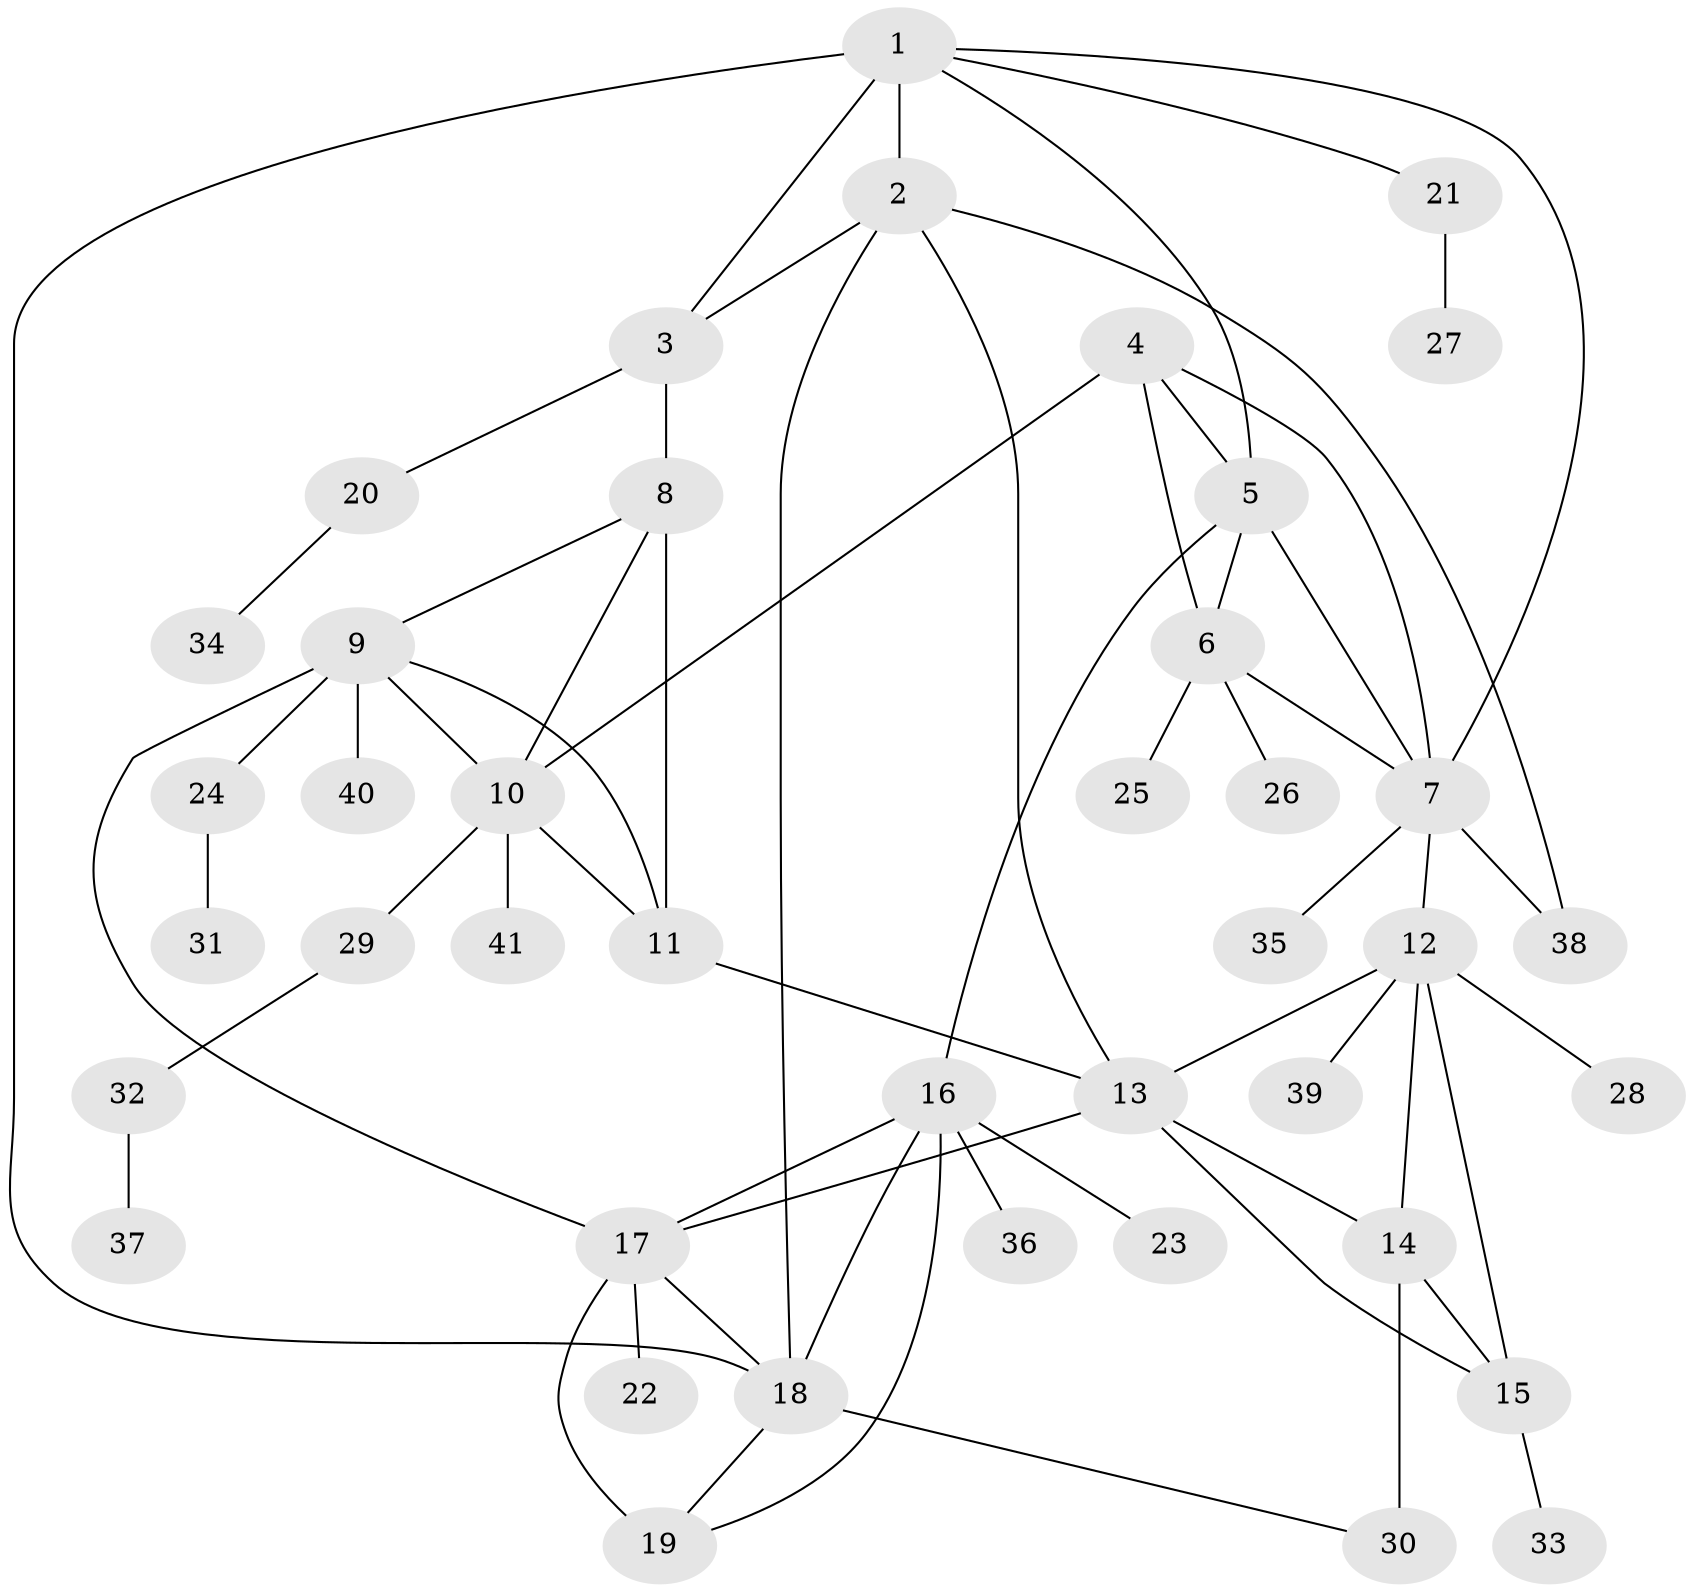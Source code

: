 // original degree distribution, {4: 0.04878048780487805, 10: 0.012195121951219513, 6: 0.06097560975609756, 11: 0.012195121951219513, 9: 0.012195121951219513, 7: 0.06097560975609756, 5: 0.024390243902439025, 8: 0.012195121951219513, 3: 0.04878048780487805, 1: 0.5487804878048781, 2: 0.15853658536585366}
// Generated by graph-tools (version 1.1) at 2025/37/03/09/25 02:37:23]
// undirected, 41 vertices, 63 edges
graph export_dot {
graph [start="1"]
  node [color=gray90,style=filled];
  1;
  2;
  3;
  4;
  5;
  6;
  7;
  8;
  9;
  10;
  11;
  12;
  13;
  14;
  15;
  16;
  17;
  18;
  19;
  20;
  21;
  22;
  23;
  24;
  25;
  26;
  27;
  28;
  29;
  30;
  31;
  32;
  33;
  34;
  35;
  36;
  37;
  38;
  39;
  40;
  41;
  1 -- 2 [weight=5.0];
  1 -- 3 [weight=2.0];
  1 -- 5 [weight=1.0];
  1 -- 7 [weight=1.0];
  1 -- 18 [weight=1.0];
  1 -- 21 [weight=1.0];
  2 -- 3 [weight=1.0];
  2 -- 13 [weight=1.0];
  2 -- 18 [weight=1.0];
  2 -- 38 [weight=1.0];
  3 -- 8 [weight=1.0];
  3 -- 20 [weight=1.0];
  4 -- 5 [weight=1.0];
  4 -- 6 [weight=1.0];
  4 -- 7 [weight=4.0];
  4 -- 10 [weight=1.0];
  5 -- 6 [weight=1.0];
  5 -- 7 [weight=1.0];
  5 -- 16 [weight=1.0];
  6 -- 7 [weight=1.0];
  6 -- 25 [weight=1.0];
  6 -- 26 [weight=1.0];
  7 -- 12 [weight=1.0];
  7 -- 35 [weight=1.0];
  7 -- 38 [weight=1.0];
  8 -- 9 [weight=1.0];
  8 -- 10 [weight=1.0];
  8 -- 11 [weight=2.0];
  9 -- 10 [weight=1.0];
  9 -- 11 [weight=1.0];
  9 -- 17 [weight=1.0];
  9 -- 24 [weight=3.0];
  9 -- 40 [weight=1.0];
  10 -- 11 [weight=1.0];
  10 -- 29 [weight=1.0];
  10 -- 41 [weight=1.0];
  11 -- 13 [weight=1.0];
  12 -- 13 [weight=1.0];
  12 -- 14 [weight=1.0];
  12 -- 15 [weight=1.0];
  12 -- 28 [weight=1.0];
  12 -- 39 [weight=1.0];
  13 -- 14 [weight=1.0];
  13 -- 15 [weight=1.0];
  13 -- 17 [weight=1.0];
  14 -- 15 [weight=1.0];
  14 -- 30 [weight=3.0];
  15 -- 33 [weight=1.0];
  16 -- 17 [weight=1.0];
  16 -- 18 [weight=1.0];
  16 -- 19 [weight=1.0];
  16 -- 23 [weight=1.0];
  16 -- 36 [weight=2.0];
  17 -- 18 [weight=1.0];
  17 -- 19 [weight=2.0];
  17 -- 22 [weight=1.0];
  18 -- 19 [weight=1.0];
  18 -- 30 [weight=1.0];
  20 -- 34 [weight=1.0];
  21 -- 27 [weight=1.0];
  24 -- 31 [weight=1.0];
  29 -- 32 [weight=1.0];
  32 -- 37 [weight=1.0];
}
